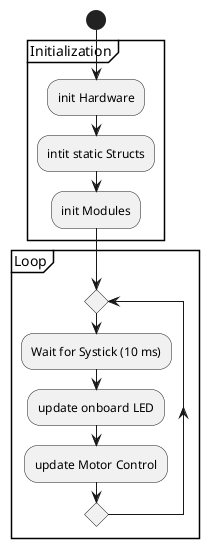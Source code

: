 @startuml
start
partition Initialization {
:init Hardware;
:intit static Structs;
:init Modules;
}
partition Loop {

repeat
:Wait for Systick (10 ms);
:update onboard LED;
:update Motor Control;

repeat while()
}

@endum